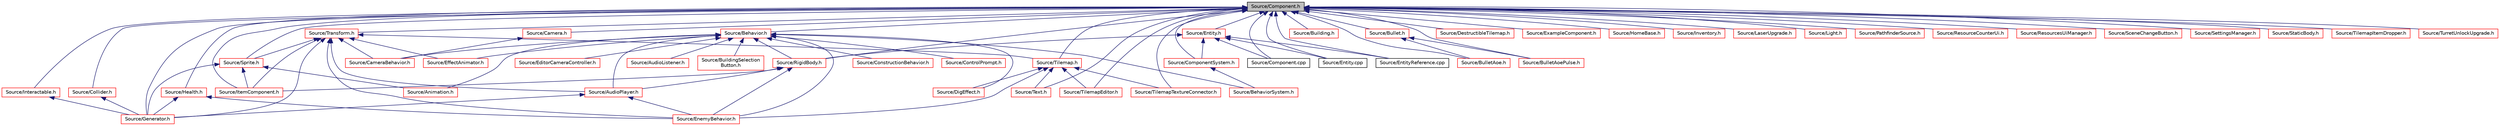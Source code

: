 digraph "Source/Component.h"
{
 // LATEX_PDF_SIZE
  edge [fontname="Helvetica",fontsize="10",labelfontname="Helvetica",labelfontsize="10"];
  node [fontname="Helvetica",fontsize="10",shape=record];
  Node1 [label="Source/Component.h",height=0.2,width=0.4,color="black", fillcolor="grey75", style="filled", fontcolor="black",tooltip="Virtual component header."];
  Node1 -> Node2 [dir="back",color="midnightblue",fontsize="10",style="solid",fontname="Helvetica"];
  Node2 [label="Source/Behavior.h",height=0.2,width=0.4,color="red", fillcolor="white", style="filled",URL="$Behavior_8h.html",tooltip="Virtual behavior component header."];
  Node2 -> Node3 [dir="back",color="midnightblue",fontsize="10",style="solid",fontname="Helvetica"];
  Node3 [label="Source/Animation.h",height=0.2,width=0.4,color="red", fillcolor="white", style="filled",URL="$Animation_8h.html",tooltip="animation component class"];
  Node2 -> Node12 [dir="back",color="midnightblue",fontsize="10",style="solid",fontname="Helvetica"];
  Node12 [label="Source/AudioListener.h",height=0.2,width=0.4,color="red", fillcolor="white", style="filled",URL="$AudioListener_8h.html",tooltip="Component that picks up spatial audio."];
  Node2 -> Node15 [dir="back",color="midnightblue",fontsize="10",style="solid",fontname="Helvetica"];
  Node15 [label="Source/AudioPlayer.h",height=0.2,width=0.4,color="red", fillcolor="white", style="filled",URL="$AudioPlayer_8h.html",tooltip="Component that plays audio."];
  Node15 -> Node18 [dir="back",color="midnightblue",fontsize="10",style="solid",fontname="Helvetica"];
  Node18 [label="Source/EnemyBehavior.h",height=0.2,width=0.4,color="red", fillcolor="white", style="filled",URL="$EnemyBehavior_8h_source.html",tooltip=" "];
  Node15 -> Node20 [dir="back",color="midnightblue",fontsize="10",style="solid",fontname="Helvetica"];
  Node20 [label="Source/Generator.h",height=0.2,width=0.4,color="red", fillcolor="white", style="filled",URL="$Generator_8h_source.html",tooltip=" "];
  Node2 -> Node24 [dir="back",color="midnightblue",fontsize="10",style="solid",fontname="Helvetica"];
  Node24 [label="Source/BehaviorSystem.h",height=0.2,width=0.4,color="red", fillcolor="white", style="filled",URL="$BehaviorSystem_8h.html",tooltip="System that keeps track of and updates a specific kind of Behavior."];
  Node2 -> Node40 [dir="back",color="midnightblue",fontsize="10",style="solid",fontname="Helvetica"];
  Node40 [label="Source/BuildingSelection\lButton.h",height=0.2,width=0.4,color="red", fillcolor="white", style="filled",URL="$BuildingSelectionButton_8h.html",tooltip="button that selects which building the ConstructionManager should place"];
  Node2 -> Node41 [dir="back",color="midnightblue",fontsize="10",style="solid",fontname="Helvetica"];
  Node41 [label="Source/CameraBehavior.h",height=0.2,width=0.4,color="red", fillcolor="white", style="filled",URL="$CameraBehavior_8h_source.html",tooltip=" "];
  Node2 -> Node42 [dir="back",color="midnightblue",fontsize="10",style="solid",fontname="Helvetica"];
  Node42 [label="Source/ConstructionBehavior.h",height=0.2,width=0.4,color="red", fillcolor="white", style="filled",URL="$ConstructionBehavior_8h.html",tooltip="handles the construction of towers and modification of terrain"];
  Node2 -> Node43 [dir="back",color="midnightblue",fontsize="10",style="solid",fontname="Helvetica"];
  Node43 [label="Source/ControlPrompt.h",height=0.2,width=0.4,color="red", fillcolor="white", style="filled",URL="$ControlPrompt_8h.html",tooltip="Displays a control prompt for an ActionReference."];
  Node2 -> Node44 [dir="back",color="midnightblue",fontsize="10",style="solid",fontname="Helvetica"];
  Node44 [label="Source/DigEffect.h",height=0.2,width=0.4,color="red", fillcolor="white", style="filled",URL="$DigEffect_8h_source.html",tooltip=" "];
  Node2 -> Node45 [dir="back",color="midnightblue",fontsize="10",style="solid",fontname="Helvetica"];
  Node45 [label="Source/EditorCameraController.h",height=0.2,width=0.4,color="red", fillcolor="white", style="filled",URL="$EditorCameraController_8h.html",tooltip="controls the camera while in the editor"];
  Node2 -> Node46 [dir="back",color="midnightblue",fontsize="10",style="solid",fontname="Helvetica"];
  Node46 [label="Source/EffectAnimator.h",height=0.2,width=0.4,color="red", fillcolor="white", style="filled",URL="$EffectAnimator_8h.html",tooltip="Component that animates a Transform's matrix."];
  Node2 -> Node18 [dir="back",color="midnightblue",fontsize="10",style="solid",fontname="Helvetica"];
  Node2 -> Node56 [dir="back",color="midnightblue",fontsize="10",style="solid",fontname="Helvetica"];
  Node56 [label="Source/RigidBody.h",height=0.2,width=0.4,color="red", fillcolor="white", style="filled",URL="$RigidBody_8h_source.html",tooltip=" "];
  Node56 -> Node15 [dir="back",color="midnightblue",fontsize="10",style="solid",fontname="Helvetica"];
  Node56 -> Node18 [dir="back",color="midnightblue",fontsize="10",style="solid",fontname="Helvetica"];
  Node56 -> Node71 [dir="back",color="midnightblue",fontsize="10",style="solid",fontname="Helvetica"];
  Node71 [label="Source/ItemComponent.h",height=0.2,width=0.4,color="red", fillcolor="white", style="filled",URL="$ItemComponent_8h.html",tooltip="Item in the world that can be picked up."];
  Node1 -> Node76 [dir="back",color="midnightblue",fontsize="10",style="solid",fontname="Helvetica"];
  Node76 [label="Source/Building.h",height=0.2,width=0.4,color="red", fillcolor="white", style="filled",URL="$Building_8h.html",tooltip="Building Component Class."];
  Node1 -> Node77 [dir="back",color="midnightblue",fontsize="10",style="solid",fontname="Helvetica"];
  Node77 [label="Source/Bullet.h",height=0.2,width=0.4,color="red", fillcolor="white", style="filled",URL="$Bullet_8h_source.html",tooltip=" "];
  Node77 -> Node78 [dir="back",color="midnightblue",fontsize="10",style="solid",fontname="Helvetica"];
  Node78 [label="Source/BulletAoe.h",height=0.2,width=0.4,color="red", fillcolor="white", style="filled",URL="$BulletAoe_8h_source.html",tooltip=" "];
  Node77 -> Node79 [dir="back",color="midnightblue",fontsize="10",style="solid",fontname="Helvetica"];
  Node79 [label="Source/BulletAoePulse.h",height=0.2,width=0.4,color="red", fillcolor="white", style="filled",URL="$BulletAoePulse_8h_source.html",tooltip=" "];
  Node1 -> Node78 [dir="back",color="midnightblue",fontsize="10",style="solid",fontname="Helvetica"];
  Node1 -> Node79 [dir="back",color="midnightblue",fontsize="10",style="solid",fontname="Helvetica"];
  Node1 -> Node80 [dir="back",color="midnightblue",fontsize="10",style="solid",fontname="Helvetica"];
  Node80 [label="Source/Camera.h",height=0.2,width=0.4,color="red", fillcolor="white", style="filled",URL="$Camera_8h.html",tooltip="Camera component for rendering."];
  Node80 -> Node41 [dir="back",color="midnightblue",fontsize="10",style="solid",fontname="Helvetica"];
  Node1 -> Node91 [dir="back",color="midnightblue",fontsize="10",style="solid",fontname="Helvetica"];
  Node91 [label="Source/Collider.h",height=0.2,width=0.4,color="red", fillcolor="white", style="filled",URL="$Collider_8h.html",tooltip="Base component for detecting collisions."];
  Node91 -> Node20 [dir="back",color="midnightblue",fontsize="10",style="solid",fontname="Helvetica"];
  Node1 -> Node94 [dir="back",color="midnightblue",fontsize="10",style="solid",fontname="Helvetica"];
  Node94 [label="Source/Component.cpp",height=0.2,width=0.4,color="black", fillcolor="white", style="filled",URL="$Component_8cpp.html",tooltip="Virtual component header."];
  Node1 -> Node95 [dir="back",color="midnightblue",fontsize="10",style="solid",fontname="Helvetica"];
  Node95 [label="Source/ComponentSystem.h",height=0.2,width=0.4,color="red", fillcolor="white", style="filled",URL="$ComponentSystem_8h.html",tooltip="System that keeps track of a specific kind of Component."];
  Node95 -> Node24 [dir="back",color="midnightblue",fontsize="10",style="solid",fontname="Helvetica"];
  Node1 -> Node103 [dir="back",color="midnightblue",fontsize="10",style="solid",fontname="Helvetica"];
  Node103 [label="Source/DestructibleTilemap.h",height=0.2,width=0.4,color="red", fillcolor="white", style="filled",URL="$DestructibleTilemap_8h.html",tooltip="Component responsible for handling the breaking of tiles with varrying strengths."];
  Node1 -> Node99 [dir="back",color="midnightblue",fontsize="10",style="solid",fontname="Helvetica"];
  Node99 [label="Source/Entity.cpp",height=0.2,width=0.4,color="black", fillcolor="white", style="filled",URL="$Entity_8cpp.html",tooltip="Function definitions for the Entity class."];
  Node1 -> Node104 [dir="back",color="midnightblue",fontsize="10",style="solid",fontname="Helvetica"];
  Node104 [label="Source/Entity.h",height=0.2,width=0.4,color="red", fillcolor="white", style="filled",URL="$Entity_8h.html",tooltip="Entity class which holds Components."];
  Node104 -> Node94 [dir="back",color="midnightblue",fontsize="10",style="solid",fontname="Helvetica"];
  Node104 -> Node95 [dir="back",color="midnightblue",fontsize="10",style="solid",fontname="Helvetica"];
  Node104 -> Node99 [dir="back",color="midnightblue",fontsize="10",style="solid",fontname="Helvetica"];
  Node104 -> Node133 [dir="back",color="midnightblue",fontsize="10",style="solid",fontname="Helvetica"];
  Node133 [label="Source/EntityReference.cpp",height=0.2,width=0.4,color="black", fillcolor="white", style="filled",URL="$EntityReference_8cpp.html",tooltip="a reference to an Entity in the scene"];
  Node104 -> Node56 [dir="back",color="midnightblue",fontsize="10",style="solid",fontname="Helvetica"];
  Node1 -> Node133 [dir="back",color="midnightblue",fontsize="10",style="solid",fontname="Helvetica"];
  Node1 -> Node140 [dir="back",color="midnightblue",fontsize="10",style="solid",fontname="Helvetica"];
  Node140 [label="Source/ExampleComponent.h",height=0.2,width=0.4,color="red", fillcolor="white", style="filled",URL="$ExampleComponent_8h.html",tooltip="DESCRIPTION HERE."];
  Node1 -> Node20 [dir="back",color="midnightblue",fontsize="10",style="solid",fontname="Helvetica"];
  Node1 -> Node142 [dir="back",color="midnightblue",fontsize="10",style="solid",fontname="Helvetica"];
  Node142 [label="Source/Health.h",height=0.2,width=0.4,color="red", fillcolor="white", style="filled",URL="$Health_8h_source.html",tooltip=" "];
  Node142 -> Node18 [dir="back",color="midnightblue",fontsize="10",style="solid",fontname="Helvetica"];
  Node142 -> Node20 [dir="back",color="midnightblue",fontsize="10",style="solid",fontname="Helvetica"];
  Node1 -> Node143 [dir="back",color="midnightblue",fontsize="10",style="solid",fontname="Helvetica"];
  Node143 [label="Source/HomeBase.h",height=0.2,width=0.4,color="red", fillcolor="white", style="filled",URL="$HomeBase_8h_source.html",tooltip=" "];
  Node1 -> Node144 [dir="back",color="midnightblue",fontsize="10",style="solid",fontname="Helvetica"];
  Node144 [label="Source/Interactable.h",height=0.2,width=0.4,color="red", fillcolor="white", style="filled",URL="$Interactable_8h.html",tooltip="Component which can be interacted with by pressing a button when nearby."];
  Node144 -> Node20 [dir="back",color="midnightblue",fontsize="10",style="solid",fontname="Helvetica"];
  Node1 -> Node145 [dir="back",color="midnightblue",fontsize="10",style="solid",fontname="Helvetica"];
  Node145 [label="Source/Inventory.h",height=0.2,width=0.4,color="red", fillcolor="white", style="filled",URL="$Inventory_8h.html",tooltip="Inventory component that stores items."];
  Node1 -> Node71 [dir="back",color="midnightblue",fontsize="10",style="solid",fontname="Helvetica"];
  Node1 -> Node146 [dir="back",color="midnightblue",fontsize="10",style="solid",fontname="Helvetica"];
  Node146 [label="Source/LaserUpgrade.h",height=0.2,width=0.4,color="red", fillcolor="white", style="filled",URL="$LaserUpgrade_8h.html",tooltip="collectable upgrade to the player's MiningLaser"];
  Node1 -> Node147 [dir="back",color="midnightblue",fontsize="10",style="solid",fontname="Helvetica"];
  Node147 [label="Source/Light.h",height=0.2,width=0.4,color="red", fillcolor="white", style="filled",URL="$Light_8h.html",tooltip="Light source component. It shines."];
  Node1 -> Node148 [dir="back",color="midnightblue",fontsize="10",style="solid",fontname="Helvetica"];
  Node148 [label="Source/PathfinderSource.h",height=0.2,width=0.4,color="red", fillcolor="white", style="filled",URL="$PathfinderSource_8h.html",tooltip="Defines parent entity as the map for pathfinding."];
  Node1 -> Node149 [dir="back",color="midnightblue",fontsize="10",style="solid",fontname="Helvetica"];
  Node149 [label="Source/ResourceCounterUi.h",height=0.2,width=0.4,color="red", fillcolor="white", style="filled",URL="$ResourceCounterUi_8h.html",tooltip="Ui Component that displays a resource sprite and a count."];
  Node1 -> Node109 [dir="back",color="midnightblue",fontsize="10",style="solid",fontname="Helvetica"];
  Node109 [label="Source/ResourcesUiManager.h",height=0.2,width=0.4,color="red", fillcolor="white", style="filled",URL="$ResourcesUiManager_8h.html",tooltip="Component that manages the UI for displaying what resources a player currently has."];
  Node1 -> Node56 [dir="back",color="midnightblue",fontsize="10",style="solid",fontname="Helvetica"];
  Node1 -> Node150 [dir="back",color="midnightblue",fontsize="10",style="solid",fontname="Helvetica"];
  Node150 [label="Source/SceneChangeButton.h",height=0.2,width=0.4,color="red", fillcolor="white", style="filled",URL="$SceneChangeButton_8h.html",tooltip="Component that changes the scene when clicked."];
  Node1 -> Node110 [dir="back",color="midnightblue",fontsize="10",style="solid",fontname="Helvetica"];
  Node110 [label="Source/SettingsManager.h",height=0.2,width=0.4,color="red", fillcolor="white", style="filled",URL="$SettingsManager_8h.html",tooltip="Settings Manager Class."];
  Node1 -> Node111 [dir="back",color="midnightblue",fontsize="10",style="solid",fontname="Helvetica"];
  Node111 [label="Source/Sprite.h",height=0.2,width=0.4,color="red", fillcolor="white", style="filled",URL="$Sprite_8h_source.html",tooltip=" "];
  Node111 -> Node3 [dir="back",color="midnightblue",fontsize="10",style="solid",fontname="Helvetica"];
  Node111 -> Node20 [dir="back",color="midnightblue",fontsize="10",style="solid",fontname="Helvetica"];
  Node111 -> Node71 [dir="back",color="midnightblue",fontsize="10",style="solid",fontname="Helvetica"];
  Node1 -> Node151 [dir="back",color="midnightblue",fontsize="10",style="solid",fontname="Helvetica"];
  Node151 [label="Source/StaticBody.h",height=0.2,width=0.4,color="red", fillcolor="white", style="filled",URL="$StaticBody_8h.html",tooltip="pysics body which can be collided with and does not move"];
  Node1 -> Node137 [dir="back",color="midnightblue",fontsize="10",style="solid",fontname="Helvetica"];
  Node137 [label="Source/Text.h",height=0.2,width=0.4,color="red", fillcolor="white", style="filled",URL="$Text_8h.html",tooltip="Component that makes use of Tilemap to draw text."];
  Node1 -> Node136 [dir="back",color="midnightblue",fontsize="10",style="solid",fontname="Helvetica"];
  Node136 [label="Source/Tilemap.h",height=0.2,width=0.4,color="red", fillcolor="white", style="filled",URL="$Tilemap_8h.html",tooltip="Tilemap component - loads and manages a tilemap array."];
  Node136 -> Node44 [dir="back",color="midnightblue",fontsize="10",style="solid",fontname="Helvetica"];
  Node136 -> Node18 [dir="back",color="midnightblue",fontsize="10",style="solid",fontname="Helvetica"];
  Node136 -> Node137 [dir="back",color="midnightblue",fontsize="10",style="solid",fontname="Helvetica"];
  Node136 -> Node118 [dir="back",color="midnightblue",fontsize="10",style="solid",fontname="Helvetica"];
  Node118 [label="Source/TilemapEditor.h",height=0.2,width=0.4,color="red", fillcolor="white", style="filled",URL="$TilemapEditor_8h.html",tooltip="Component that allows direct editing of a Tilemap."];
  Node136 -> Node139 [dir="back",color="midnightblue",fontsize="10",style="solid",fontname="Helvetica"];
  Node139 [label="Source/TilemapTextureConnector.h",height=0.2,width=0.4,color="red", fillcolor="white", style="filled",URL="$TilemapTextureConnector_8h.html",tooltip="Component that uses a parent 'source' tilemap to update a child tilemap with connected textures."];
  Node1 -> Node118 [dir="back",color="midnightblue",fontsize="10",style="solid",fontname="Helvetica"];
  Node1 -> Node119 [dir="back",color="midnightblue",fontsize="10",style="solid",fontname="Helvetica"];
  Node119 [label="Source/TilemapItemDropper.h",height=0.2,width=0.4,color="red", fillcolor="white", style="filled",URL="$TilemapItemDropper_8h.html",tooltip="Drops an item whenever a tile is broken."];
  Node1 -> Node139 [dir="back",color="midnightblue",fontsize="10",style="solid",fontname="Helvetica"];
  Node1 -> Node153 [dir="back",color="midnightblue",fontsize="10",style="solid",fontname="Helvetica"];
  Node153 [label="Source/Transform.h",height=0.2,width=0.4,color="red", fillcolor="white", style="filled",URL="$Transform_8h.html",tooltip="Transform."];
  Node153 -> Node15 [dir="back",color="midnightblue",fontsize="10",style="solid",fontname="Helvetica"];
  Node153 -> Node41 [dir="back",color="midnightblue",fontsize="10",style="solid",fontname="Helvetica"];
  Node153 -> Node46 [dir="back",color="midnightblue",fontsize="10",style="solid",fontname="Helvetica"];
  Node153 -> Node18 [dir="back",color="midnightblue",fontsize="10",style="solid",fontname="Helvetica"];
  Node153 -> Node20 [dir="back",color="midnightblue",fontsize="10",style="solid",fontname="Helvetica"];
  Node153 -> Node71 [dir="back",color="midnightblue",fontsize="10",style="solid",fontname="Helvetica"];
  Node153 -> Node111 [dir="back",color="midnightblue",fontsize="10",style="solid",fontname="Helvetica"];
  Node153 -> Node136 [dir="back",color="midnightblue",fontsize="10",style="solid",fontname="Helvetica"];
  Node1 -> Node158 [dir="back",color="midnightblue",fontsize="10",style="solid",fontname="Helvetica"];
  Node158 [label="Source/TurretUnlockUpgrade.h",height=0.2,width=0.4,color="red", fillcolor="white", style="filled",URL="$TurretUnlockUpgrade_8h.html",tooltip="collectable upgrade which unlocks a turret"];
}

